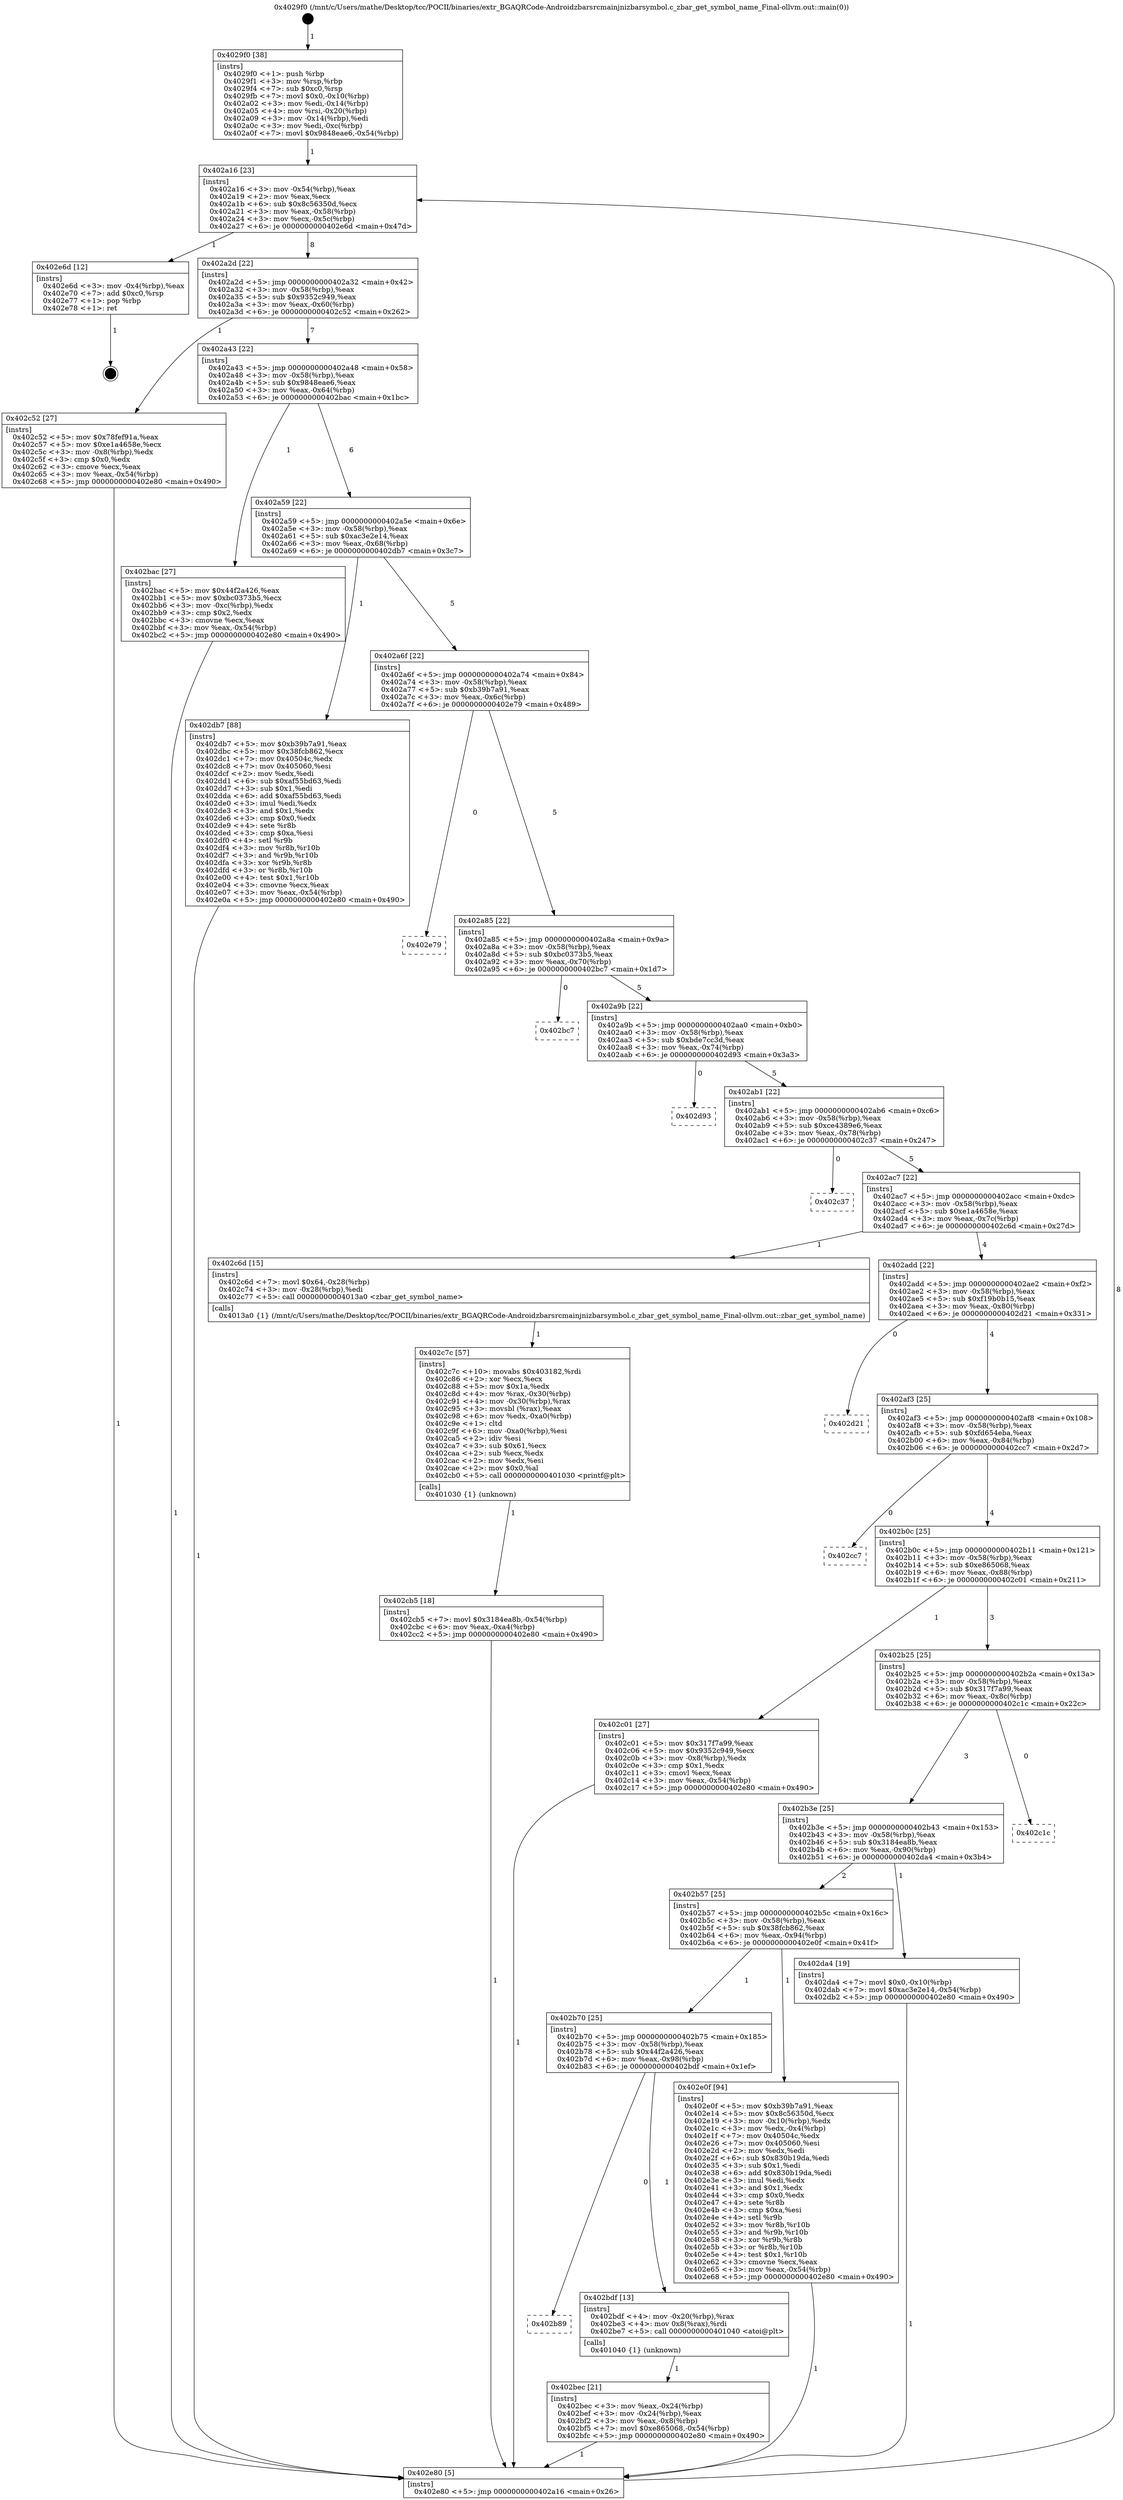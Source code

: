 digraph "0x4029f0" {
  label = "0x4029f0 (/mnt/c/Users/mathe/Desktop/tcc/POCII/binaries/extr_BGAQRCode-Androidzbarsrcmainjnizbarsymbol.c_zbar_get_symbol_name_Final-ollvm.out::main(0))"
  labelloc = "t"
  node[shape=record]

  Entry [label="",width=0.3,height=0.3,shape=circle,fillcolor=black,style=filled]
  "0x402a16" [label="{
     0x402a16 [23]\l
     | [instrs]\l
     &nbsp;&nbsp;0x402a16 \<+3\>: mov -0x54(%rbp),%eax\l
     &nbsp;&nbsp;0x402a19 \<+2\>: mov %eax,%ecx\l
     &nbsp;&nbsp;0x402a1b \<+6\>: sub $0x8c56350d,%ecx\l
     &nbsp;&nbsp;0x402a21 \<+3\>: mov %eax,-0x58(%rbp)\l
     &nbsp;&nbsp;0x402a24 \<+3\>: mov %ecx,-0x5c(%rbp)\l
     &nbsp;&nbsp;0x402a27 \<+6\>: je 0000000000402e6d \<main+0x47d\>\l
  }"]
  "0x402e6d" [label="{
     0x402e6d [12]\l
     | [instrs]\l
     &nbsp;&nbsp;0x402e6d \<+3\>: mov -0x4(%rbp),%eax\l
     &nbsp;&nbsp;0x402e70 \<+7\>: add $0xc0,%rsp\l
     &nbsp;&nbsp;0x402e77 \<+1\>: pop %rbp\l
     &nbsp;&nbsp;0x402e78 \<+1\>: ret\l
  }"]
  "0x402a2d" [label="{
     0x402a2d [22]\l
     | [instrs]\l
     &nbsp;&nbsp;0x402a2d \<+5\>: jmp 0000000000402a32 \<main+0x42\>\l
     &nbsp;&nbsp;0x402a32 \<+3\>: mov -0x58(%rbp),%eax\l
     &nbsp;&nbsp;0x402a35 \<+5\>: sub $0x9352c949,%eax\l
     &nbsp;&nbsp;0x402a3a \<+3\>: mov %eax,-0x60(%rbp)\l
     &nbsp;&nbsp;0x402a3d \<+6\>: je 0000000000402c52 \<main+0x262\>\l
  }"]
  Exit [label="",width=0.3,height=0.3,shape=circle,fillcolor=black,style=filled,peripheries=2]
  "0x402c52" [label="{
     0x402c52 [27]\l
     | [instrs]\l
     &nbsp;&nbsp;0x402c52 \<+5\>: mov $0x78fef91a,%eax\l
     &nbsp;&nbsp;0x402c57 \<+5\>: mov $0xe1a4658e,%ecx\l
     &nbsp;&nbsp;0x402c5c \<+3\>: mov -0x8(%rbp),%edx\l
     &nbsp;&nbsp;0x402c5f \<+3\>: cmp $0x0,%edx\l
     &nbsp;&nbsp;0x402c62 \<+3\>: cmove %ecx,%eax\l
     &nbsp;&nbsp;0x402c65 \<+3\>: mov %eax,-0x54(%rbp)\l
     &nbsp;&nbsp;0x402c68 \<+5\>: jmp 0000000000402e80 \<main+0x490\>\l
  }"]
  "0x402a43" [label="{
     0x402a43 [22]\l
     | [instrs]\l
     &nbsp;&nbsp;0x402a43 \<+5\>: jmp 0000000000402a48 \<main+0x58\>\l
     &nbsp;&nbsp;0x402a48 \<+3\>: mov -0x58(%rbp),%eax\l
     &nbsp;&nbsp;0x402a4b \<+5\>: sub $0x9848eae6,%eax\l
     &nbsp;&nbsp;0x402a50 \<+3\>: mov %eax,-0x64(%rbp)\l
     &nbsp;&nbsp;0x402a53 \<+6\>: je 0000000000402bac \<main+0x1bc\>\l
  }"]
  "0x402cb5" [label="{
     0x402cb5 [18]\l
     | [instrs]\l
     &nbsp;&nbsp;0x402cb5 \<+7\>: movl $0x3184ea8b,-0x54(%rbp)\l
     &nbsp;&nbsp;0x402cbc \<+6\>: mov %eax,-0xa4(%rbp)\l
     &nbsp;&nbsp;0x402cc2 \<+5\>: jmp 0000000000402e80 \<main+0x490\>\l
  }"]
  "0x402bac" [label="{
     0x402bac [27]\l
     | [instrs]\l
     &nbsp;&nbsp;0x402bac \<+5\>: mov $0x44f2a426,%eax\l
     &nbsp;&nbsp;0x402bb1 \<+5\>: mov $0xbc0373b5,%ecx\l
     &nbsp;&nbsp;0x402bb6 \<+3\>: mov -0xc(%rbp),%edx\l
     &nbsp;&nbsp;0x402bb9 \<+3\>: cmp $0x2,%edx\l
     &nbsp;&nbsp;0x402bbc \<+3\>: cmovne %ecx,%eax\l
     &nbsp;&nbsp;0x402bbf \<+3\>: mov %eax,-0x54(%rbp)\l
     &nbsp;&nbsp;0x402bc2 \<+5\>: jmp 0000000000402e80 \<main+0x490\>\l
  }"]
  "0x402a59" [label="{
     0x402a59 [22]\l
     | [instrs]\l
     &nbsp;&nbsp;0x402a59 \<+5\>: jmp 0000000000402a5e \<main+0x6e\>\l
     &nbsp;&nbsp;0x402a5e \<+3\>: mov -0x58(%rbp),%eax\l
     &nbsp;&nbsp;0x402a61 \<+5\>: sub $0xac3e2e14,%eax\l
     &nbsp;&nbsp;0x402a66 \<+3\>: mov %eax,-0x68(%rbp)\l
     &nbsp;&nbsp;0x402a69 \<+6\>: je 0000000000402db7 \<main+0x3c7\>\l
  }"]
  "0x402e80" [label="{
     0x402e80 [5]\l
     | [instrs]\l
     &nbsp;&nbsp;0x402e80 \<+5\>: jmp 0000000000402a16 \<main+0x26\>\l
  }"]
  "0x4029f0" [label="{
     0x4029f0 [38]\l
     | [instrs]\l
     &nbsp;&nbsp;0x4029f0 \<+1\>: push %rbp\l
     &nbsp;&nbsp;0x4029f1 \<+3\>: mov %rsp,%rbp\l
     &nbsp;&nbsp;0x4029f4 \<+7\>: sub $0xc0,%rsp\l
     &nbsp;&nbsp;0x4029fb \<+7\>: movl $0x0,-0x10(%rbp)\l
     &nbsp;&nbsp;0x402a02 \<+3\>: mov %edi,-0x14(%rbp)\l
     &nbsp;&nbsp;0x402a05 \<+4\>: mov %rsi,-0x20(%rbp)\l
     &nbsp;&nbsp;0x402a09 \<+3\>: mov -0x14(%rbp),%edi\l
     &nbsp;&nbsp;0x402a0c \<+3\>: mov %edi,-0xc(%rbp)\l
     &nbsp;&nbsp;0x402a0f \<+7\>: movl $0x9848eae6,-0x54(%rbp)\l
  }"]
  "0x402c7c" [label="{
     0x402c7c [57]\l
     | [instrs]\l
     &nbsp;&nbsp;0x402c7c \<+10\>: movabs $0x403182,%rdi\l
     &nbsp;&nbsp;0x402c86 \<+2\>: xor %ecx,%ecx\l
     &nbsp;&nbsp;0x402c88 \<+5\>: mov $0x1a,%edx\l
     &nbsp;&nbsp;0x402c8d \<+4\>: mov %rax,-0x30(%rbp)\l
     &nbsp;&nbsp;0x402c91 \<+4\>: mov -0x30(%rbp),%rax\l
     &nbsp;&nbsp;0x402c95 \<+3\>: movsbl (%rax),%eax\l
     &nbsp;&nbsp;0x402c98 \<+6\>: mov %edx,-0xa0(%rbp)\l
     &nbsp;&nbsp;0x402c9e \<+1\>: cltd\l
     &nbsp;&nbsp;0x402c9f \<+6\>: mov -0xa0(%rbp),%esi\l
     &nbsp;&nbsp;0x402ca5 \<+2\>: idiv %esi\l
     &nbsp;&nbsp;0x402ca7 \<+3\>: sub $0x61,%ecx\l
     &nbsp;&nbsp;0x402caa \<+2\>: sub %ecx,%edx\l
     &nbsp;&nbsp;0x402cac \<+2\>: mov %edx,%esi\l
     &nbsp;&nbsp;0x402cae \<+2\>: mov $0x0,%al\l
     &nbsp;&nbsp;0x402cb0 \<+5\>: call 0000000000401030 \<printf@plt\>\l
     | [calls]\l
     &nbsp;&nbsp;0x401030 \{1\} (unknown)\l
  }"]
  "0x402db7" [label="{
     0x402db7 [88]\l
     | [instrs]\l
     &nbsp;&nbsp;0x402db7 \<+5\>: mov $0xb39b7a91,%eax\l
     &nbsp;&nbsp;0x402dbc \<+5\>: mov $0x38fcb862,%ecx\l
     &nbsp;&nbsp;0x402dc1 \<+7\>: mov 0x40504c,%edx\l
     &nbsp;&nbsp;0x402dc8 \<+7\>: mov 0x405060,%esi\l
     &nbsp;&nbsp;0x402dcf \<+2\>: mov %edx,%edi\l
     &nbsp;&nbsp;0x402dd1 \<+6\>: sub $0xaf55bd63,%edi\l
     &nbsp;&nbsp;0x402dd7 \<+3\>: sub $0x1,%edi\l
     &nbsp;&nbsp;0x402dda \<+6\>: add $0xaf55bd63,%edi\l
     &nbsp;&nbsp;0x402de0 \<+3\>: imul %edi,%edx\l
     &nbsp;&nbsp;0x402de3 \<+3\>: and $0x1,%edx\l
     &nbsp;&nbsp;0x402de6 \<+3\>: cmp $0x0,%edx\l
     &nbsp;&nbsp;0x402de9 \<+4\>: sete %r8b\l
     &nbsp;&nbsp;0x402ded \<+3\>: cmp $0xa,%esi\l
     &nbsp;&nbsp;0x402df0 \<+4\>: setl %r9b\l
     &nbsp;&nbsp;0x402df4 \<+3\>: mov %r8b,%r10b\l
     &nbsp;&nbsp;0x402df7 \<+3\>: and %r9b,%r10b\l
     &nbsp;&nbsp;0x402dfa \<+3\>: xor %r9b,%r8b\l
     &nbsp;&nbsp;0x402dfd \<+3\>: or %r8b,%r10b\l
     &nbsp;&nbsp;0x402e00 \<+4\>: test $0x1,%r10b\l
     &nbsp;&nbsp;0x402e04 \<+3\>: cmovne %ecx,%eax\l
     &nbsp;&nbsp;0x402e07 \<+3\>: mov %eax,-0x54(%rbp)\l
     &nbsp;&nbsp;0x402e0a \<+5\>: jmp 0000000000402e80 \<main+0x490\>\l
  }"]
  "0x402a6f" [label="{
     0x402a6f [22]\l
     | [instrs]\l
     &nbsp;&nbsp;0x402a6f \<+5\>: jmp 0000000000402a74 \<main+0x84\>\l
     &nbsp;&nbsp;0x402a74 \<+3\>: mov -0x58(%rbp),%eax\l
     &nbsp;&nbsp;0x402a77 \<+5\>: sub $0xb39b7a91,%eax\l
     &nbsp;&nbsp;0x402a7c \<+3\>: mov %eax,-0x6c(%rbp)\l
     &nbsp;&nbsp;0x402a7f \<+6\>: je 0000000000402e79 \<main+0x489\>\l
  }"]
  "0x402bec" [label="{
     0x402bec [21]\l
     | [instrs]\l
     &nbsp;&nbsp;0x402bec \<+3\>: mov %eax,-0x24(%rbp)\l
     &nbsp;&nbsp;0x402bef \<+3\>: mov -0x24(%rbp),%eax\l
     &nbsp;&nbsp;0x402bf2 \<+3\>: mov %eax,-0x8(%rbp)\l
     &nbsp;&nbsp;0x402bf5 \<+7\>: movl $0xe865068,-0x54(%rbp)\l
     &nbsp;&nbsp;0x402bfc \<+5\>: jmp 0000000000402e80 \<main+0x490\>\l
  }"]
  "0x402e79" [label="{
     0x402e79\l
  }", style=dashed]
  "0x402a85" [label="{
     0x402a85 [22]\l
     | [instrs]\l
     &nbsp;&nbsp;0x402a85 \<+5\>: jmp 0000000000402a8a \<main+0x9a\>\l
     &nbsp;&nbsp;0x402a8a \<+3\>: mov -0x58(%rbp),%eax\l
     &nbsp;&nbsp;0x402a8d \<+5\>: sub $0xbc0373b5,%eax\l
     &nbsp;&nbsp;0x402a92 \<+3\>: mov %eax,-0x70(%rbp)\l
     &nbsp;&nbsp;0x402a95 \<+6\>: je 0000000000402bc7 \<main+0x1d7\>\l
  }"]
  "0x402b89" [label="{
     0x402b89\l
  }", style=dashed]
  "0x402bc7" [label="{
     0x402bc7\l
  }", style=dashed]
  "0x402a9b" [label="{
     0x402a9b [22]\l
     | [instrs]\l
     &nbsp;&nbsp;0x402a9b \<+5\>: jmp 0000000000402aa0 \<main+0xb0\>\l
     &nbsp;&nbsp;0x402aa0 \<+3\>: mov -0x58(%rbp),%eax\l
     &nbsp;&nbsp;0x402aa3 \<+5\>: sub $0xbde7cc3d,%eax\l
     &nbsp;&nbsp;0x402aa8 \<+3\>: mov %eax,-0x74(%rbp)\l
     &nbsp;&nbsp;0x402aab \<+6\>: je 0000000000402d93 \<main+0x3a3\>\l
  }"]
  "0x402bdf" [label="{
     0x402bdf [13]\l
     | [instrs]\l
     &nbsp;&nbsp;0x402bdf \<+4\>: mov -0x20(%rbp),%rax\l
     &nbsp;&nbsp;0x402be3 \<+4\>: mov 0x8(%rax),%rdi\l
     &nbsp;&nbsp;0x402be7 \<+5\>: call 0000000000401040 \<atoi@plt\>\l
     | [calls]\l
     &nbsp;&nbsp;0x401040 \{1\} (unknown)\l
  }"]
  "0x402d93" [label="{
     0x402d93\l
  }", style=dashed]
  "0x402ab1" [label="{
     0x402ab1 [22]\l
     | [instrs]\l
     &nbsp;&nbsp;0x402ab1 \<+5\>: jmp 0000000000402ab6 \<main+0xc6\>\l
     &nbsp;&nbsp;0x402ab6 \<+3\>: mov -0x58(%rbp),%eax\l
     &nbsp;&nbsp;0x402ab9 \<+5\>: sub $0xce4389e6,%eax\l
     &nbsp;&nbsp;0x402abe \<+3\>: mov %eax,-0x78(%rbp)\l
     &nbsp;&nbsp;0x402ac1 \<+6\>: je 0000000000402c37 \<main+0x247\>\l
  }"]
  "0x402b70" [label="{
     0x402b70 [25]\l
     | [instrs]\l
     &nbsp;&nbsp;0x402b70 \<+5\>: jmp 0000000000402b75 \<main+0x185\>\l
     &nbsp;&nbsp;0x402b75 \<+3\>: mov -0x58(%rbp),%eax\l
     &nbsp;&nbsp;0x402b78 \<+5\>: sub $0x44f2a426,%eax\l
     &nbsp;&nbsp;0x402b7d \<+6\>: mov %eax,-0x98(%rbp)\l
     &nbsp;&nbsp;0x402b83 \<+6\>: je 0000000000402bdf \<main+0x1ef\>\l
  }"]
  "0x402c37" [label="{
     0x402c37\l
  }", style=dashed]
  "0x402ac7" [label="{
     0x402ac7 [22]\l
     | [instrs]\l
     &nbsp;&nbsp;0x402ac7 \<+5\>: jmp 0000000000402acc \<main+0xdc\>\l
     &nbsp;&nbsp;0x402acc \<+3\>: mov -0x58(%rbp),%eax\l
     &nbsp;&nbsp;0x402acf \<+5\>: sub $0xe1a4658e,%eax\l
     &nbsp;&nbsp;0x402ad4 \<+3\>: mov %eax,-0x7c(%rbp)\l
     &nbsp;&nbsp;0x402ad7 \<+6\>: je 0000000000402c6d \<main+0x27d\>\l
  }"]
  "0x402e0f" [label="{
     0x402e0f [94]\l
     | [instrs]\l
     &nbsp;&nbsp;0x402e0f \<+5\>: mov $0xb39b7a91,%eax\l
     &nbsp;&nbsp;0x402e14 \<+5\>: mov $0x8c56350d,%ecx\l
     &nbsp;&nbsp;0x402e19 \<+3\>: mov -0x10(%rbp),%edx\l
     &nbsp;&nbsp;0x402e1c \<+3\>: mov %edx,-0x4(%rbp)\l
     &nbsp;&nbsp;0x402e1f \<+7\>: mov 0x40504c,%edx\l
     &nbsp;&nbsp;0x402e26 \<+7\>: mov 0x405060,%esi\l
     &nbsp;&nbsp;0x402e2d \<+2\>: mov %edx,%edi\l
     &nbsp;&nbsp;0x402e2f \<+6\>: sub $0x830b19da,%edi\l
     &nbsp;&nbsp;0x402e35 \<+3\>: sub $0x1,%edi\l
     &nbsp;&nbsp;0x402e38 \<+6\>: add $0x830b19da,%edi\l
     &nbsp;&nbsp;0x402e3e \<+3\>: imul %edi,%edx\l
     &nbsp;&nbsp;0x402e41 \<+3\>: and $0x1,%edx\l
     &nbsp;&nbsp;0x402e44 \<+3\>: cmp $0x0,%edx\l
     &nbsp;&nbsp;0x402e47 \<+4\>: sete %r8b\l
     &nbsp;&nbsp;0x402e4b \<+3\>: cmp $0xa,%esi\l
     &nbsp;&nbsp;0x402e4e \<+4\>: setl %r9b\l
     &nbsp;&nbsp;0x402e52 \<+3\>: mov %r8b,%r10b\l
     &nbsp;&nbsp;0x402e55 \<+3\>: and %r9b,%r10b\l
     &nbsp;&nbsp;0x402e58 \<+3\>: xor %r9b,%r8b\l
     &nbsp;&nbsp;0x402e5b \<+3\>: or %r8b,%r10b\l
     &nbsp;&nbsp;0x402e5e \<+4\>: test $0x1,%r10b\l
     &nbsp;&nbsp;0x402e62 \<+3\>: cmovne %ecx,%eax\l
     &nbsp;&nbsp;0x402e65 \<+3\>: mov %eax,-0x54(%rbp)\l
     &nbsp;&nbsp;0x402e68 \<+5\>: jmp 0000000000402e80 \<main+0x490\>\l
  }"]
  "0x402c6d" [label="{
     0x402c6d [15]\l
     | [instrs]\l
     &nbsp;&nbsp;0x402c6d \<+7\>: movl $0x64,-0x28(%rbp)\l
     &nbsp;&nbsp;0x402c74 \<+3\>: mov -0x28(%rbp),%edi\l
     &nbsp;&nbsp;0x402c77 \<+5\>: call 00000000004013a0 \<zbar_get_symbol_name\>\l
     | [calls]\l
     &nbsp;&nbsp;0x4013a0 \{1\} (/mnt/c/Users/mathe/Desktop/tcc/POCII/binaries/extr_BGAQRCode-Androidzbarsrcmainjnizbarsymbol.c_zbar_get_symbol_name_Final-ollvm.out::zbar_get_symbol_name)\l
  }"]
  "0x402add" [label="{
     0x402add [22]\l
     | [instrs]\l
     &nbsp;&nbsp;0x402add \<+5\>: jmp 0000000000402ae2 \<main+0xf2\>\l
     &nbsp;&nbsp;0x402ae2 \<+3\>: mov -0x58(%rbp),%eax\l
     &nbsp;&nbsp;0x402ae5 \<+5\>: sub $0xf19b0b15,%eax\l
     &nbsp;&nbsp;0x402aea \<+3\>: mov %eax,-0x80(%rbp)\l
     &nbsp;&nbsp;0x402aed \<+6\>: je 0000000000402d21 \<main+0x331\>\l
  }"]
  "0x402b57" [label="{
     0x402b57 [25]\l
     | [instrs]\l
     &nbsp;&nbsp;0x402b57 \<+5\>: jmp 0000000000402b5c \<main+0x16c\>\l
     &nbsp;&nbsp;0x402b5c \<+3\>: mov -0x58(%rbp),%eax\l
     &nbsp;&nbsp;0x402b5f \<+5\>: sub $0x38fcb862,%eax\l
     &nbsp;&nbsp;0x402b64 \<+6\>: mov %eax,-0x94(%rbp)\l
     &nbsp;&nbsp;0x402b6a \<+6\>: je 0000000000402e0f \<main+0x41f\>\l
  }"]
  "0x402d21" [label="{
     0x402d21\l
  }", style=dashed]
  "0x402af3" [label="{
     0x402af3 [25]\l
     | [instrs]\l
     &nbsp;&nbsp;0x402af3 \<+5\>: jmp 0000000000402af8 \<main+0x108\>\l
     &nbsp;&nbsp;0x402af8 \<+3\>: mov -0x58(%rbp),%eax\l
     &nbsp;&nbsp;0x402afb \<+5\>: sub $0xfd654eba,%eax\l
     &nbsp;&nbsp;0x402b00 \<+6\>: mov %eax,-0x84(%rbp)\l
     &nbsp;&nbsp;0x402b06 \<+6\>: je 0000000000402cc7 \<main+0x2d7\>\l
  }"]
  "0x402da4" [label="{
     0x402da4 [19]\l
     | [instrs]\l
     &nbsp;&nbsp;0x402da4 \<+7\>: movl $0x0,-0x10(%rbp)\l
     &nbsp;&nbsp;0x402dab \<+7\>: movl $0xac3e2e14,-0x54(%rbp)\l
     &nbsp;&nbsp;0x402db2 \<+5\>: jmp 0000000000402e80 \<main+0x490\>\l
  }"]
  "0x402cc7" [label="{
     0x402cc7\l
  }", style=dashed]
  "0x402b0c" [label="{
     0x402b0c [25]\l
     | [instrs]\l
     &nbsp;&nbsp;0x402b0c \<+5\>: jmp 0000000000402b11 \<main+0x121\>\l
     &nbsp;&nbsp;0x402b11 \<+3\>: mov -0x58(%rbp),%eax\l
     &nbsp;&nbsp;0x402b14 \<+5\>: sub $0xe865068,%eax\l
     &nbsp;&nbsp;0x402b19 \<+6\>: mov %eax,-0x88(%rbp)\l
     &nbsp;&nbsp;0x402b1f \<+6\>: je 0000000000402c01 \<main+0x211\>\l
  }"]
  "0x402b3e" [label="{
     0x402b3e [25]\l
     | [instrs]\l
     &nbsp;&nbsp;0x402b3e \<+5\>: jmp 0000000000402b43 \<main+0x153\>\l
     &nbsp;&nbsp;0x402b43 \<+3\>: mov -0x58(%rbp),%eax\l
     &nbsp;&nbsp;0x402b46 \<+5\>: sub $0x3184ea8b,%eax\l
     &nbsp;&nbsp;0x402b4b \<+6\>: mov %eax,-0x90(%rbp)\l
     &nbsp;&nbsp;0x402b51 \<+6\>: je 0000000000402da4 \<main+0x3b4\>\l
  }"]
  "0x402c01" [label="{
     0x402c01 [27]\l
     | [instrs]\l
     &nbsp;&nbsp;0x402c01 \<+5\>: mov $0x317f7a99,%eax\l
     &nbsp;&nbsp;0x402c06 \<+5\>: mov $0x9352c949,%ecx\l
     &nbsp;&nbsp;0x402c0b \<+3\>: mov -0x8(%rbp),%edx\l
     &nbsp;&nbsp;0x402c0e \<+3\>: cmp $0x1,%edx\l
     &nbsp;&nbsp;0x402c11 \<+3\>: cmovl %ecx,%eax\l
     &nbsp;&nbsp;0x402c14 \<+3\>: mov %eax,-0x54(%rbp)\l
     &nbsp;&nbsp;0x402c17 \<+5\>: jmp 0000000000402e80 \<main+0x490\>\l
  }"]
  "0x402b25" [label="{
     0x402b25 [25]\l
     | [instrs]\l
     &nbsp;&nbsp;0x402b25 \<+5\>: jmp 0000000000402b2a \<main+0x13a\>\l
     &nbsp;&nbsp;0x402b2a \<+3\>: mov -0x58(%rbp),%eax\l
     &nbsp;&nbsp;0x402b2d \<+5\>: sub $0x317f7a99,%eax\l
     &nbsp;&nbsp;0x402b32 \<+6\>: mov %eax,-0x8c(%rbp)\l
     &nbsp;&nbsp;0x402b38 \<+6\>: je 0000000000402c1c \<main+0x22c\>\l
  }"]
  "0x402c1c" [label="{
     0x402c1c\l
  }", style=dashed]
  Entry -> "0x4029f0" [label=" 1"]
  "0x402a16" -> "0x402e6d" [label=" 1"]
  "0x402a16" -> "0x402a2d" [label=" 8"]
  "0x402e6d" -> Exit [label=" 1"]
  "0x402a2d" -> "0x402c52" [label=" 1"]
  "0x402a2d" -> "0x402a43" [label=" 7"]
  "0x402e0f" -> "0x402e80" [label=" 1"]
  "0x402a43" -> "0x402bac" [label=" 1"]
  "0x402a43" -> "0x402a59" [label=" 6"]
  "0x402bac" -> "0x402e80" [label=" 1"]
  "0x4029f0" -> "0x402a16" [label=" 1"]
  "0x402e80" -> "0x402a16" [label=" 8"]
  "0x402db7" -> "0x402e80" [label=" 1"]
  "0x402a59" -> "0x402db7" [label=" 1"]
  "0x402a59" -> "0x402a6f" [label=" 5"]
  "0x402da4" -> "0x402e80" [label=" 1"]
  "0x402a6f" -> "0x402e79" [label=" 0"]
  "0x402a6f" -> "0x402a85" [label=" 5"]
  "0x402cb5" -> "0x402e80" [label=" 1"]
  "0x402a85" -> "0x402bc7" [label=" 0"]
  "0x402a85" -> "0x402a9b" [label=" 5"]
  "0x402c7c" -> "0x402cb5" [label=" 1"]
  "0x402a9b" -> "0x402d93" [label=" 0"]
  "0x402a9b" -> "0x402ab1" [label=" 5"]
  "0x402c6d" -> "0x402c7c" [label=" 1"]
  "0x402ab1" -> "0x402c37" [label=" 0"]
  "0x402ab1" -> "0x402ac7" [label=" 5"]
  "0x402c01" -> "0x402e80" [label=" 1"]
  "0x402ac7" -> "0x402c6d" [label=" 1"]
  "0x402ac7" -> "0x402add" [label=" 4"]
  "0x402bec" -> "0x402e80" [label=" 1"]
  "0x402add" -> "0x402d21" [label=" 0"]
  "0x402add" -> "0x402af3" [label=" 4"]
  "0x402b70" -> "0x402b89" [label=" 0"]
  "0x402af3" -> "0x402cc7" [label=" 0"]
  "0x402af3" -> "0x402b0c" [label=" 4"]
  "0x402b70" -> "0x402bdf" [label=" 1"]
  "0x402b0c" -> "0x402c01" [label=" 1"]
  "0x402b0c" -> "0x402b25" [label=" 3"]
  "0x402b57" -> "0x402b70" [label=" 1"]
  "0x402b25" -> "0x402c1c" [label=" 0"]
  "0x402b25" -> "0x402b3e" [label=" 3"]
  "0x402c52" -> "0x402e80" [label=" 1"]
  "0x402b3e" -> "0x402da4" [label=" 1"]
  "0x402b3e" -> "0x402b57" [label=" 2"]
  "0x402bdf" -> "0x402bec" [label=" 1"]
  "0x402b57" -> "0x402e0f" [label=" 1"]
}
